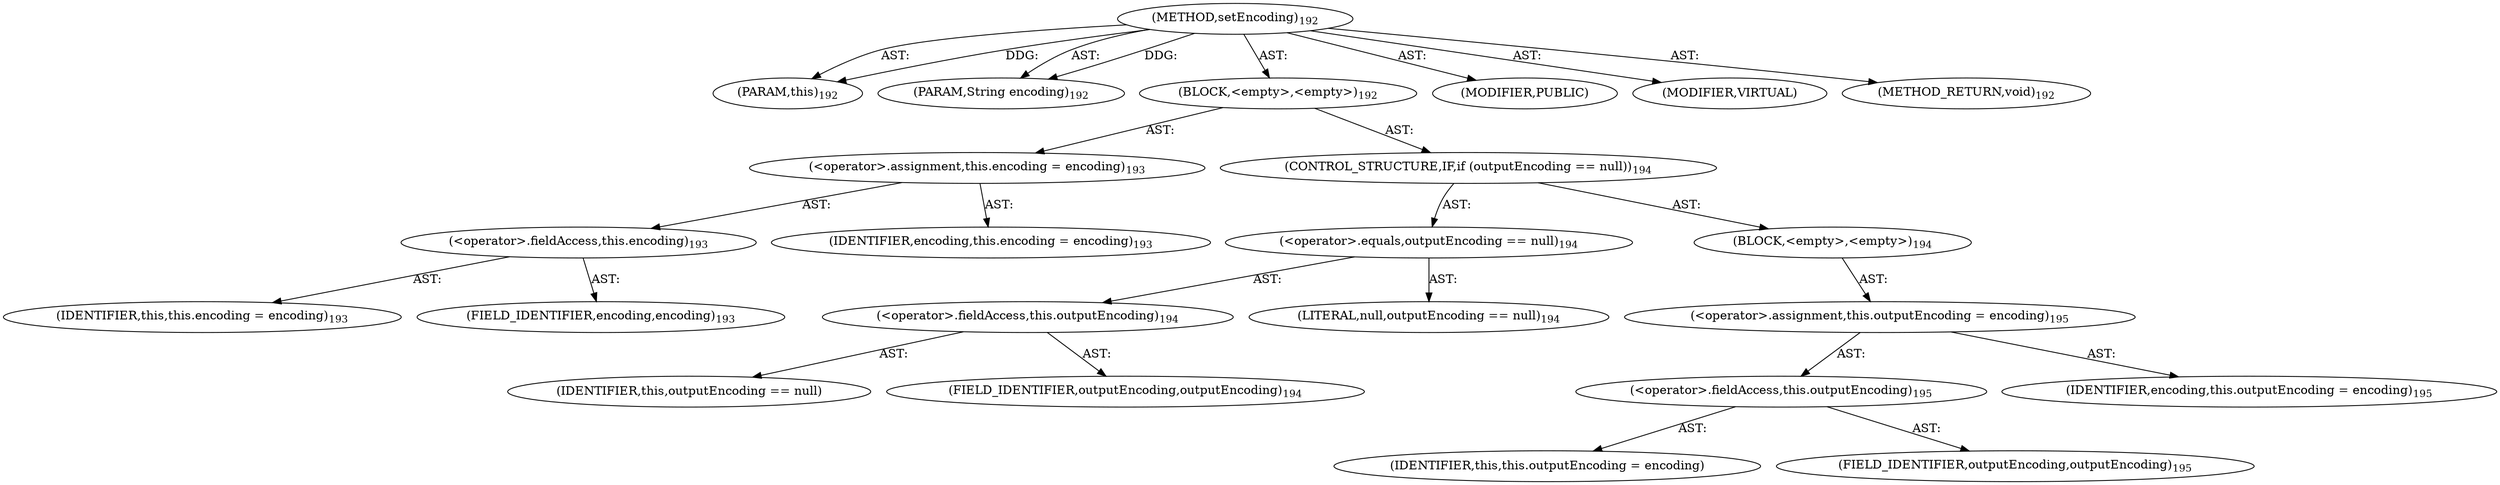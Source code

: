 digraph "setEncoding" {  
"111669149698" [label = <(METHOD,setEncoding)<SUB>192</SUB>> ]
"115964116994" [label = <(PARAM,this)<SUB>192</SUB>> ]
"115964117018" [label = <(PARAM,String encoding)<SUB>192</SUB>> ]
"25769803778" [label = <(BLOCK,&lt;empty&gt;,&lt;empty&gt;)<SUB>192</SUB>> ]
"30064771076" [label = <(&lt;operator&gt;.assignment,this.encoding = encoding)<SUB>193</SUB>> ]
"30064771077" [label = <(&lt;operator&gt;.fieldAccess,this.encoding)<SUB>193</SUB>> ]
"68719476738" [label = <(IDENTIFIER,this,this.encoding = encoding)<SUB>193</SUB>> ]
"55834574850" [label = <(FIELD_IDENTIFIER,encoding,encoding)<SUB>193</SUB>> ]
"68719476782" [label = <(IDENTIFIER,encoding,this.encoding = encoding)<SUB>193</SUB>> ]
"47244640256" [label = <(CONTROL_STRUCTURE,IF,if (outputEncoding == null))<SUB>194</SUB>> ]
"30064771078" [label = <(&lt;operator&gt;.equals,outputEncoding == null)<SUB>194</SUB>> ]
"30064771079" [label = <(&lt;operator&gt;.fieldAccess,this.outputEncoding)<SUB>194</SUB>> ]
"68719476783" [label = <(IDENTIFIER,this,outputEncoding == null)> ]
"55834574851" [label = <(FIELD_IDENTIFIER,outputEncoding,outputEncoding)<SUB>194</SUB>> ]
"90194313216" [label = <(LITERAL,null,outputEncoding == null)<SUB>194</SUB>> ]
"25769803779" [label = <(BLOCK,&lt;empty&gt;,&lt;empty&gt;)<SUB>194</SUB>> ]
"30064771080" [label = <(&lt;operator&gt;.assignment,this.outputEncoding = encoding)<SUB>195</SUB>> ]
"30064771081" [label = <(&lt;operator&gt;.fieldAccess,this.outputEncoding)<SUB>195</SUB>> ]
"68719476784" [label = <(IDENTIFIER,this,this.outputEncoding = encoding)> ]
"55834574852" [label = <(FIELD_IDENTIFIER,outputEncoding,outputEncoding)<SUB>195</SUB>> ]
"68719476785" [label = <(IDENTIFIER,encoding,this.outputEncoding = encoding)<SUB>195</SUB>> ]
"133143986198" [label = <(MODIFIER,PUBLIC)> ]
"133143986199" [label = <(MODIFIER,VIRTUAL)> ]
"128849018882" [label = <(METHOD_RETURN,void)<SUB>192</SUB>> ]
  "111669149698" -> "115964116994"  [ label = "AST: "] 
  "111669149698" -> "115964117018"  [ label = "AST: "] 
  "111669149698" -> "25769803778"  [ label = "AST: "] 
  "111669149698" -> "133143986198"  [ label = "AST: "] 
  "111669149698" -> "133143986199"  [ label = "AST: "] 
  "111669149698" -> "128849018882"  [ label = "AST: "] 
  "25769803778" -> "30064771076"  [ label = "AST: "] 
  "25769803778" -> "47244640256"  [ label = "AST: "] 
  "30064771076" -> "30064771077"  [ label = "AST: "] 
  "30064771076" -> "68719476782"  [ label = "AST: "] 
  "30064771077" -> "68719476738"  [ label = "AST: "] 
  "30064771077" -> "55834574850"  [ label = "AST: "] 
  "47244640256" -> "30064771078"  [ label = "AST: "] 
  "47244640256" -> "25769803779"  [ label = "AST: "] 
  "30064771078" -> "30064771079"  [ label = "AST: "] 
  "30064771078" -> "90194313216"  [ label = "AST: "] 
  "30064771079" -> "68719476783"  [ label = "AST: "] 
  "30064771079" -> "55834574851"  [ label = "AST: "] 
  "25769803779" -> "30064771080"  [ label = "AST: "] 
  "30064771080" -> "30064771081"  [ label = "AST: "] 
  "30064771080" -> "68719476785"  [ label = "AST: "] 
  "30064771081" -> "68719476784"  [ label = "AST: "] 
  "30064771081" -> "55834574852"  [ label = "AST: "] 
  "111669149698" -> "115964116994"  [ label = "DDG: "] 
  "111669149698" -> "115964117018"  [ label = "DDG: "] 
}
